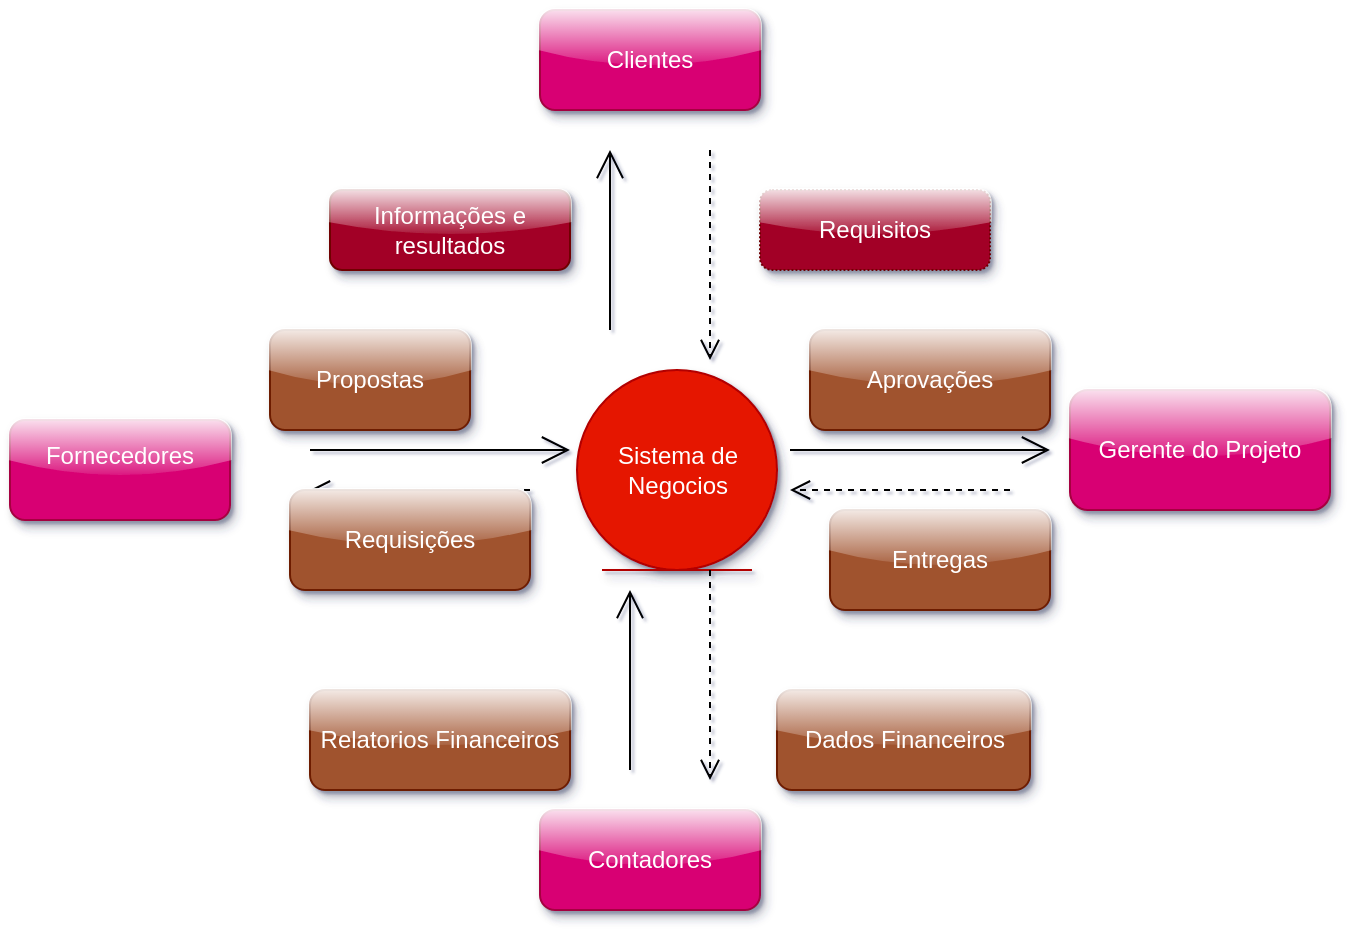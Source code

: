 <mxfile version="24.4.0" type="github">
  <diagram name="Página-1" id="q879MhQeeTjLu2XJ5x2S">
    <mxGraphModel dx="1434" dy="772" grid="1" gridSize="10" guides="1" tooltips="1" connect="1" arrows="1" fold="1" page="1" pageScale="1" pageWidth="827" pageHeight="1169" math="0" shadow="1">
      <root>
        <mxCell id="0" />
        <mxCell id="1" parent="0" />
        <mxCell id="nsy_d2FOsxU-XLbbiv4--7" value="&lt;font style=&quot;vertical-align: inherit;&quot;&gt;&lt;font style=&quot;vertical-align: inherit;&quot;&gt;Clientes&lt;/font&gt;&lt;/font&gt;" style="html=1;whiteSpace=wrap;fillColor=#d80073;fontColor=#ffffff;strokeColor=#A50040;rounded=1;shadow=1;glass=1;" vertex="1" parent="1">
          <mxGeometry x="345" y="160" width="110" height="50" as="geometry" />
        </mxCell>
        <mxCell id="nsy_d2FOsxU-XLbbiv4--9" value="&lt;font style=&quot;vertical-align: inherit;&quot;&gt;&lt;font style=&quot;vertical-align: inherit;&quot;&gt;Sistema de Negocios&lt;/font&gt;&lt;/font&gt;" style="ellipse;shape=umlEntity;whiteSpace=wrap;html=1;fillColor=#e51400;fontColor=#ffffff;strokeColor=#B20000;shadow=1;" vertex="1" parent="1">
          <mxGeometry x="363.5" y="340" width="100" height="100" as="geometry" />
        </mxCell>
        <mxCell id="nsy_d2FOsxU-XLbbiv4--10" value="&lt;font style=&quot;vertical-align: inherit;&quot;&gt;&lt;font style=&quot;vertical-align: inherit;&quot;&gt;Fornecedores&lt;/font&gt;&lt;/font&gt;&lt;div&gt;&lt;font style=&quot;vertical-align: inherit;&quot;&gt;&lt;font style=&quot;vertical-align: inherit;&quot;&gt;&lt;br&gt;&lt;/font&gt;&lt;/font&gt;&lt;/div&gt;" style="html=1;whiteSpace=wrap;fillColor=#d80073;fontColor=#ffffff;strokeColor=#A50040;rounded=1;glass=1;shadow=1;" vertex="1" parent="1">
          <mxGeometry x="80" y="365" width="110" height="50" as="geometry" />
        </mxCell>
        <mxCell id="nsy_d2FOsxU-XLbbiv4--11" value="&lt;font style=&quot;vertical-align: inherit;&quot;&gt;&lt;font style=&quot;vertical-align: inherit;&quot;&gt;Gerente do Projeto&lt;/font&gt;&lt;/font&gt;" style="html=1;whiteSpace=wrap;fillColor=#d80073;fontColor=#ffffff;strokeColor=#A50040;rounded=1;glass=1;shadow=1;" vertex="1" parent="1">
          <mxGeometry x="610" y="350" width="130" height="60" as="geometry" />
        </mxCell>
        <mxCell id="nsy_d2FOsxU-XLbbiv4--12" value="&lt;font style=&quot;vertical-align: inherit;&quot;&gt;&lt;font style=&quot;vertical-align: inherit;&quot;&gt;Contadores&lt;/font&gt;&lt;/font&gt;" style="html=1;whiteSpace=wrap;fillColor=#d80073;fontColor=#ffffff;strokeColor=#A50040;rounded=1;glass=1;shadow=1;" vertex="1" parent="1">
          <mxGeometry x="345" y="560" width="110" height="50" as="geometry" />
        </mxCell>
        <mxCell id="nsy_d2FOsxU-XLbbiv4--13" value="" style="html=1;verticalAlign=bottom;endArrow=open;dashed=1;endSize=8;curved=0;rounded=0;" edge="1" parent="1">
          <mxGeometry x="0.091" relative="1" as="geometry">
            <mxPoint x="340" y="400" as="sourcePoint" />
            <mxPoint x="230" y="400" as="targetPoint" />
            <mxPoint as="offset" />
          </mxGeometry>
        </mxCell>
        <mxCell id="nsy_d2FOsxU-XLbbiv4--14" value="" style="html=1;verticalAlign=bottom;endArrow=open;dashed=1;endSize=8;curved=0;rounded=0;" edge="1" parent="1">
          <mxGeometry x="0.091" relative="1" as="geometry">
            <mxPoint x="430" y="440" as="sourcePoint" />
            <mxPoint x="430" y="545" as="targetPoint" />
            <mxPoint as="offset" />
          </mxGeometry>
        </mxCell>
        <mxCell id="nsy_d2FOsxU-XLbbiv4--15" value="" style="html=1;verticalAlign=bottom;endArrow=open;dashed=1;endSize=8;curved=0;rounded=0;" edge="1" parent="1">
          <mxGeometry x="0.091" relative="1" as="geometry">
            <mxPoint x="580" y="400" as="sourcePoint" />
            <mxPoint x="470" y="400" as="targetPoint" />
            <mxPoint as="offset" />
          </mxGeometry>
        </mxCell>
        <mxCell id="nsy_d2FOsxU-XLbbiv4--20" value="" style="endArrow=open;endFill=1;endSize=12;html=1;rounded=0;" edge="1" parent="1">
          <mxGeometry width="160" relative="1" as="geometry">
            <mxPoint x="230" y="380" as="sourcePoint" />
            <mxPoint x="360" y="380" as="targetPoint" />
          </mxGeometry>
        </mxCell>
        <mxCell id="nsy_d2FOsxU-XLbbiv4--21" value="" style="endArrow=open;endFill=1;endSize=12;html=1;rounded=0;" edge="1" parent="1">
          <mxGeometry width="160" relative="1" as="geometry">
            <mxPoint x="470" y="380" as="sourcePoint" />
            <mxPoint x="600" y="380" as="targetPoint" />
          </mxGeometry>
        </mxCell>
        <mxCell id="nsy_d2FOsxU-XLbbiv4--22" value="" style="endArrow=open;endFill=1;endSize=12;html=1;rounded=0;" edge="1" parent="1">
          <mxGeometry width="160" relative="1" as="geometry">
            <mxPoint x="390" y="540" as="sourcePoint" />
            <mxPoint x="390" y="450" as="targetPoint" />
          </mxGeometry>
        </mxCell>
        <mxCell id="nsy_d2FOsxU-XLbbiv4--24" value="" style="endArrow=open;endFill=1;endSize=12;html=1;rounded=0;" edge="1" parent="1">
          <mxGeometry width="160" relative="1" as="geometry">
            <mxPoint x="380" y="320" as="sourcePoint" />
            <mxPoint x="380" y="230" as="targetPoint" />
          </mxGeometry>
        </mxCell>
        <mxCell id="nsy_d2FOsxU-XLbbiv4--25" value="" style="html=1;verticalAlign=bottom;endArrow=open;dashed=1;endSize=8;curved=0;rounded=0;" edge="1" parent="1">
          <mxGeometry x="0.086" relative="1" as="geometry">
            <mxPoint x="430" y="230" as="sourcePoint" />
            <mxPoint x="430" y="335" as="targetPoint" />
            <mxPoint as="offset" />
          </mxGeometry>
        </mxCell>
        <mxCell id="nsy_d2FOsxU-XLbbiv4--26" value="Informações e resultados" style="text;strokeColor=#6F0000;align=center;fillColor=#a20025;html=1;verticalAlign=middle;whiteSpace=wrap;rounded=1;fontColor=#ffffff;glass=1;shadow=1;" vertex="1" parent="1">
          <mxGeometry x="240" y="250" width="120" height="40" as="geometry" />
        </mxCell>
        <mxCell id="nsy_d2FOsxU-XLbbiv4--27" value="Aprovações" style="text;strokeColor=#6D1F00;align=center;fillColor=#a0522d;html=1;verticalAlign=middle;whiteSpace=wrap;rounded=1;fontColor=#ffffff;glass=1;shadow=1;" vertex="1" parent="1">
          <mxGeometry x="480" y="320" width="120" height="50" as="geometry" />
        </mxCell>
        <mxCell id="nsy_d2FOsxU-XLbbiv4--28" value="Dados Financeiros" style="text;strokeColor=#6D1F00;align=center;fillColor=#a0522d;html=1;verticalAlign=middle;whiteSpace=wrap;rounded=1;fontColor=#ffffff;glass=1;shadow=1;" vertex="1" parent="1">
          <mxGeometry x="463.5" y="500" width="126.5" height="50" as="geometry" />
        </mxCell>
        <mxCell id="nsy_d2FOsxU-XLbbiv4--29" value="Relatorios Financeiros" style="text;strokeColor=#6D1F00;align=center;fillColor=#a0522d;html=1;verticalAlign=middle;whiteSpace=wrap;rounded=1;fontColor=#ffffff;glass=1;shadow=1;" vertex="1" parent="1">
          <mxGeometry x="230" y="500" width="130" height="50" as="geometry" />
        </mxCell>
        <mxCell id="nsy_d2FOsxU-XLbbiv4--30" value="Propostas" style="text;strokeColor=#6D1F00;align=center;fillColor=#a0522d;html=1;verticalAlign=middle;whiteSpace=wrap;rounded=1;fontColor=#ffffff;glass=1;shadow=1;" vertex="1" parent="1">
          <mxGeometry x="210" y="320" width="100" height="50" as="geometry" />
        </mxCell>
        <mxCell id="nsy_d2FOsxU-XLbbiv4--31" value="Entregas" style="text;strokeColor=#6D1F00;align=center;fillColor=#a0522d;html=1;verticalAlign=middle;whiteSpace=wrap;rounded=1;fontColor=#ffffff;glass=1;shadow=1;" vertex="1" parent="1">
          <mxGeometry x="490" y="410" width="110" height="50" as="geometry" />
        </mxCell>
        <mxCell id="nsy_d2FOsxU-XLbbiv4--32" value="Requisições" style="text;strokeColor=#6D1F00;align=center;fillColor=#a0522d;html=1;verticalAlign=middle;whiteSpace=wrap;rounded=1;fontColor=#ffffff;glass=1;shadow=1;" vertex="1" parent="1">
          <mxGeometry x="220" y="400" width="120" height="50" as="geometry" />
        </mxCell>
        <mxCell id="nsy_d2FOsxU-XLbbiv4--33" value="Requisitos" style="text;strokeColor=#6F0000;align=center;fillColor=#a20025;html=1;verticalAlign=middle;whiteSpace=wrap;rounded=1;dashed=1;dashPattern=1 1;fontColor=#ffffff;glass=1;shadow=1;" vertex="1" parent="1">
          <mxGeometry x="455" y="250" width="115" height="40" as="geometry" />
        </mxCell>
      </root>
    </mxGraphModel>
  </diagram>
</mxfile>
